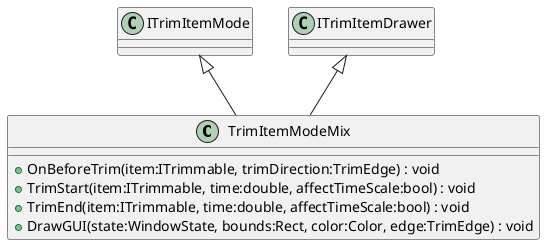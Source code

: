 @startuml
class TrimItemModeMix {
    + OnBeforeTrim(item:ITrimmable, trimDirection:TrimEdge) : void
    + TrimStart(item:ITrimmable, time:double, affectTimeScale:bool) : void
    + TrimEnd(item:ITrimmable, time:double, affectTimeScale:bool) : void
    + DrawGUI(state:WindowState, bounds:Rect, color:Color, edge:TrimEdge) : void
}
ITrimItemMode <|-- TrimItemModeMix
ITrimItemDrawer <|-- TrimItemModeMix
@enduml
